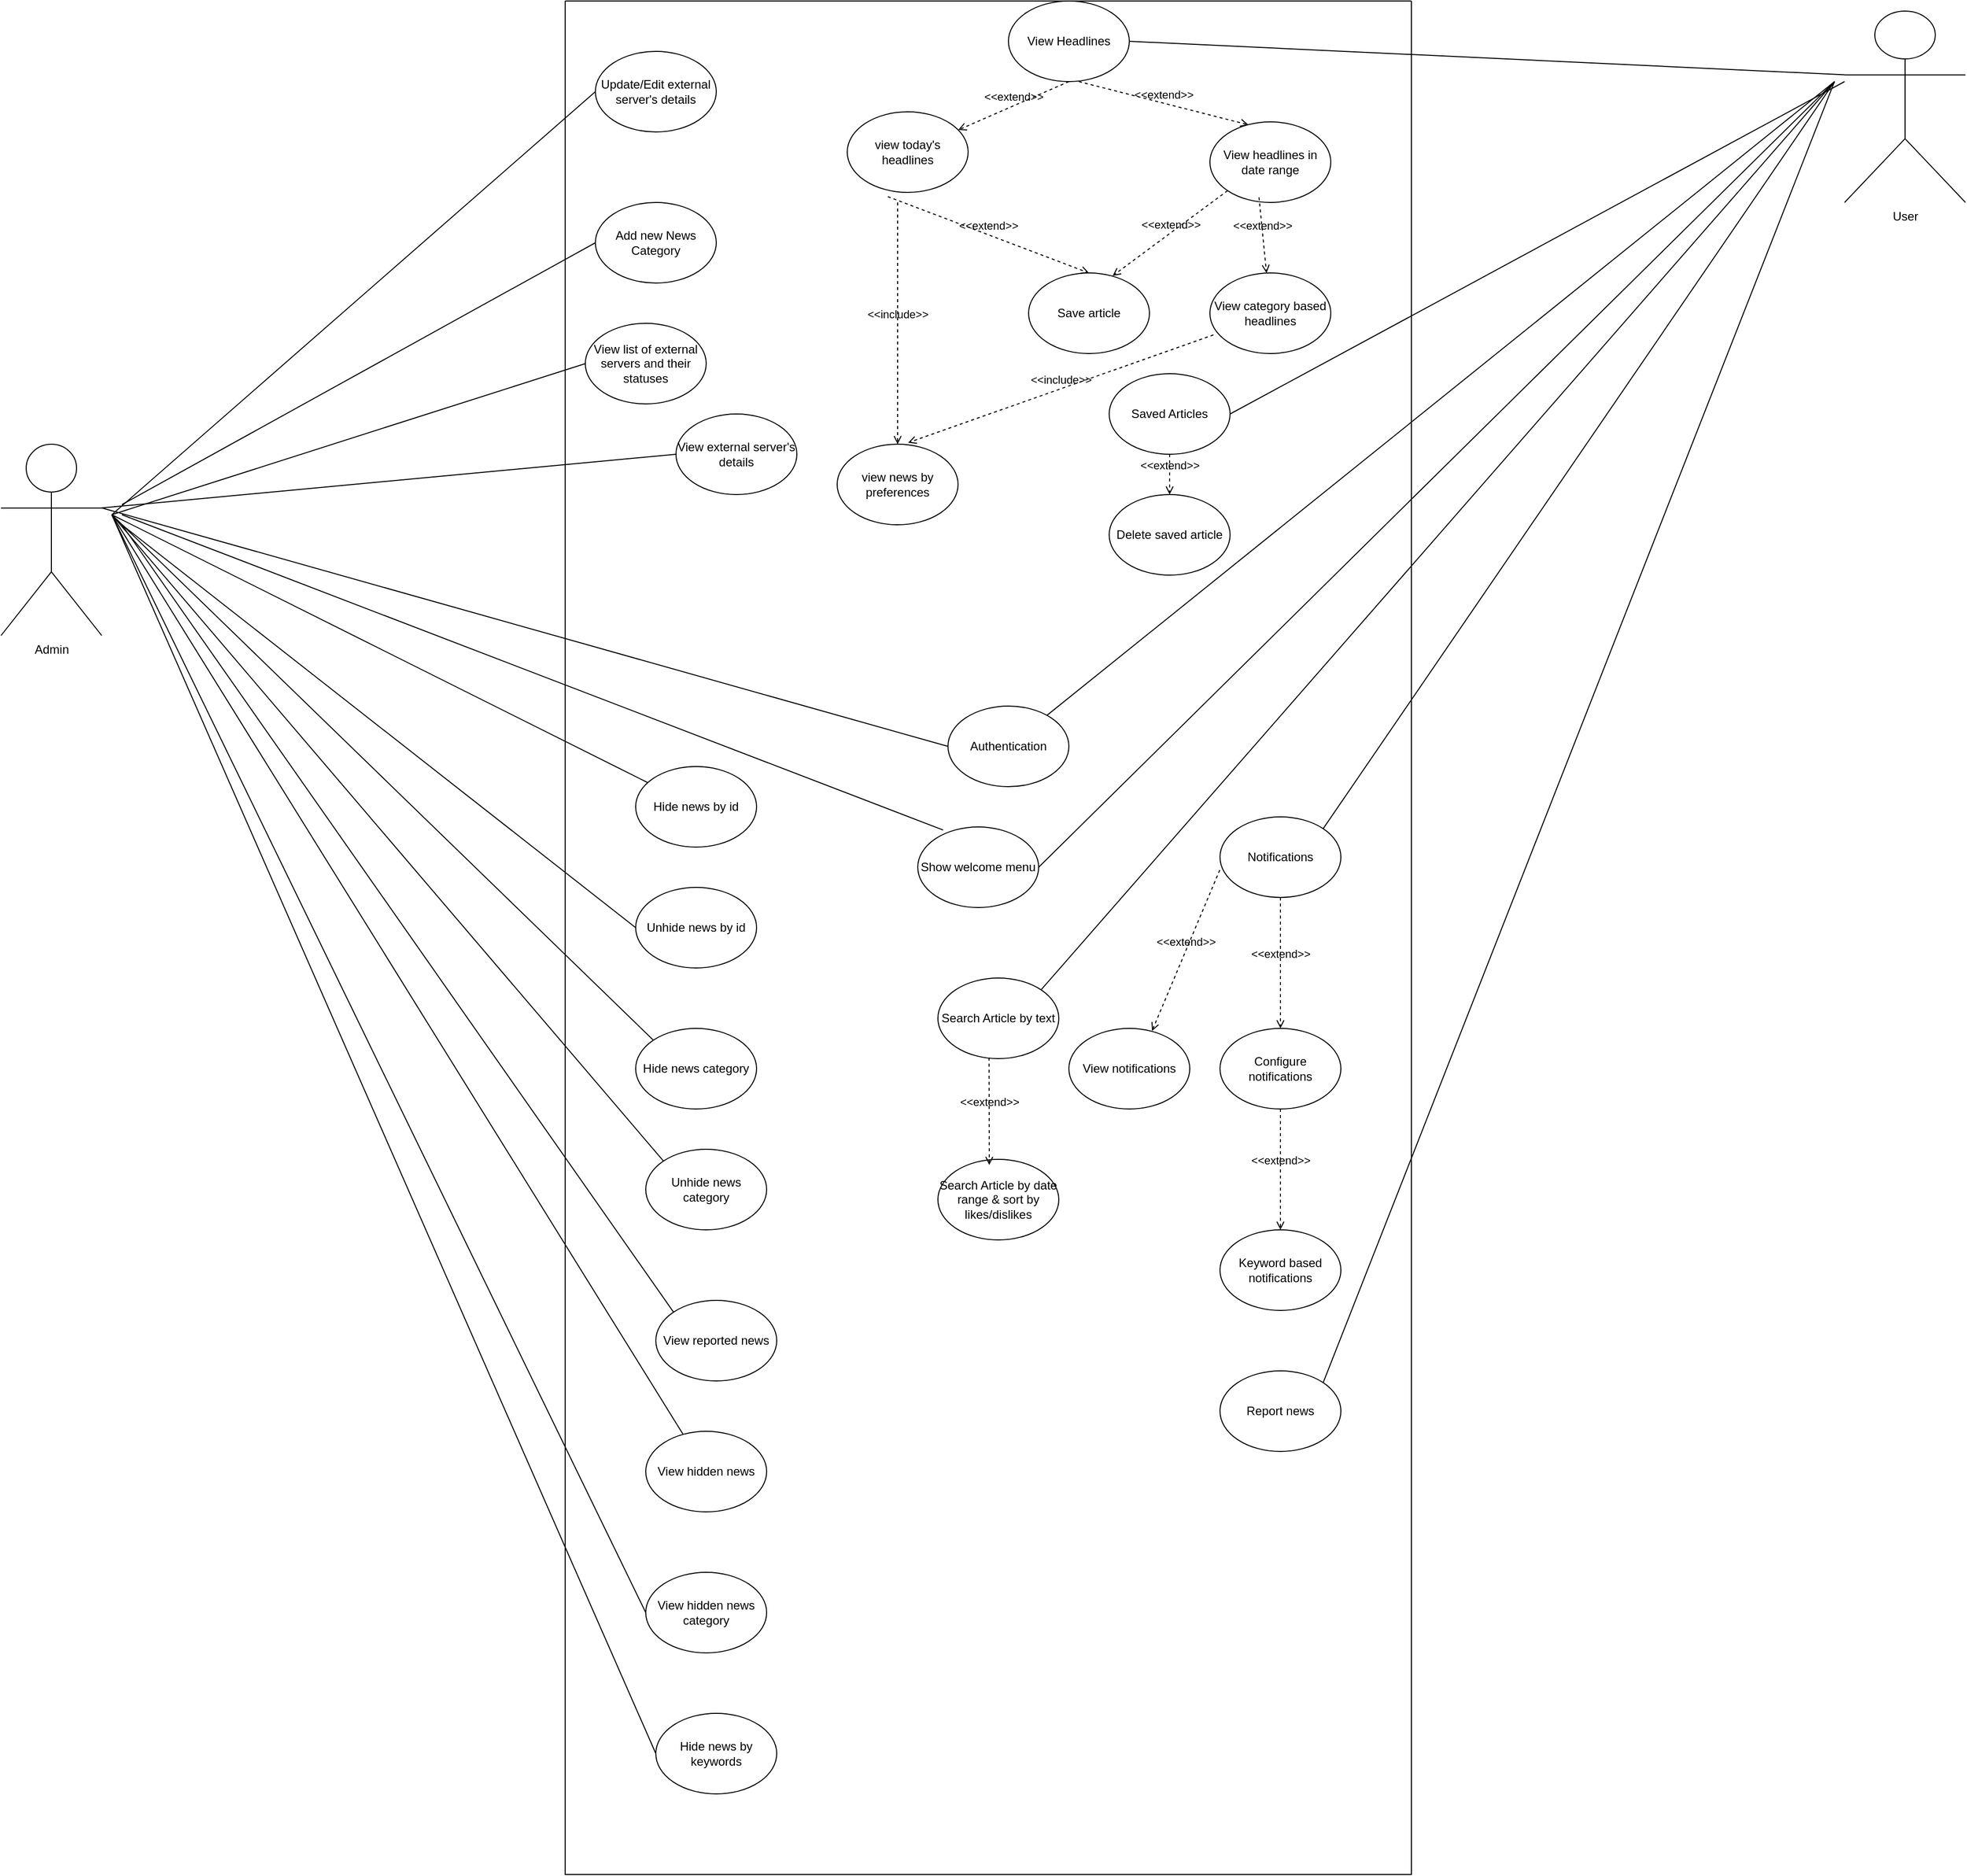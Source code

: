 <mxfile version="26.2.2">
  <diagram name="Page-1" id="zXVLosYKEmhhX3qN9334">
    <mxGraphModel dx="3183" dy="1138" grid="1" gridSize="10" guides="1" tooltips="1" connect="1" arrows="1" fold="1" page="1" pageScale="1" pageWidth="850" pageHeight="1100" math="0" shadow="0">
      <root>
        <mxCell id="0" />
        <mxCell id="1" parent="0" />
        <mxCell id="sbPzY7wyHlohcAFQzD3f-1" value="" style="swimlane;startSize=0;" parent="1" vertex="1">
          <mxGeometry x="200" y="230" width="840" height="1860" as="geometry" />
        </mxCell>
        <mxCell id="sbPzY7wyHlohcAFQzD3f-8" value="View list of external servers and their statuses" style="ellipse;whiteSpace=wrap;html=1;" parent="sbPzY7wyHlohcAFQzD3f-1" vertex="1">
          <mxGeometry x="20" y="320" width="120" height="80" as="geometry" />
        </mxCell>
        <mxCell id="sbPzY7wyHlohcAFQzD3f-9" value="View external server&#39;s details" style="ellipse;whiteSpace=wrap;html=1;" parent="sbPzY7wyHlohcAFQzD3f-1" vertex="1">
          <mxGeometry x="110" y="410" width="120" height="80" as="geometry" />
        </mxCell>
        <mxCell id="sbPzY7wyHlohcAFQzD3f-10" value="Update/Edit external server&#39;s details" style="ellipse;whiteSpace=wrap;html=1;" parent="sbPzY7wyHlohcAFQzD3f-1" vertex="1">
          <mxGeometry x="30" y="50" width="120" height="80" as="geometry" />
        </mxCell>
        <mxCell id="sbPzY7wyHlohcAFQzD3f-11" value="Add new News Category" style="ellipse;whiteSpace=wrap;html=1;" parent="sbPzY7wyHlohcAFQzD3f-1" vertex="1">
          <mxGeometry x="30" y="200" width="120" height="80" as="geometry" />
        </mxCell>
        <mxCell id="sbPzY7wyHlohcAFQzD3f-12" value="Show welcome menu" style="ellipse;whiteSpace=wrap;html=1;" parent="sbPzY7wyHlohcAFQzD3f-1" vertex="1">
          <mxGeometry x="350" y="820" width="120" height="80" as="geometry" />
        </mxCell>
        <mxCell id="sbPzY7wyHlohcAFQzD3f-13" value="View Headlines" style="ellipse;whiteSpace=wrap;html=1;" parent="sbPzY7wyHlohcAFQzD3f-1" vertex="1">
          <mxGeometry x="440" width="120" height="80" as="geometry" />
        </mxCell>
        <mxCell id="sbPzY7wyHlohcAFQzD3f-15" value="view today&#39;s headlines" style="ellipse;whiteSpace=wrap;html=1;" parent="sbPzY7wyHlohcAFQzD3f-1" vertex="1">
          <mxGeometry x="280" y="110" width="120" height="80" as="geometry" />
        </mxCell>
        <mxCell id="sbPzY7wyHlohcAFQzD3f-17" value="View headlines in date range" style="ellipse;whiteSpace=wrap;html=1;" parent="sbPzY7wyHlohcAFQzD3f-1" vertex="1">
          <mxGeometry x="640" y="120" width="120" height="80" as="geometry" />
        </mxCell>
        <mxCell id="sbPzY7wyHlohcAFQzD3f-18" value="View category based headlines" style="ellipse;whiteSpace=wrap;html=1;" parent="sbPzY7wyHlohcAFQzD3f-1" vertex="1">
          <mxGeometry x="640" y="270" width="120" height="80" as="geometry" />
        </mxCell>
        <mxCell id="sbPzY7wyHlohcAFQzD3f-19" value="&amp;lt;&amp;lt;extend&amp;gt;&amp;gt;" style="html=1;verticalAlign=bottom;labelBackgroundColor=none;endArrow=open;endFill=0;dashed=1;rounded=0;exitX=0.5;exitY=1;exitDx=0;exitDy=0;" parent="sbPzY7wyHlohcAFQzD3f-1" source="sbPzY7wyHlohcAFQzD3f-13" target="sbPzY7wyHlohcAFQzD3f-15" edge="1">
          <mxGeometry width="160" relative="1" as="geometry">
            <mxPoint x="320" y="100" as="sourcePoint" />
            <mxPoint x="480" y="100" as="targetPoint" />
          </mxGeometry>
        </mxCell>
        <mxCell id="sbPzY7wyHlohcAFQzD3f-20" value="&amp;lt;&amp;lt;extend&amp;gt;&amp;gt;" style="html=1;verticalAlign=bottom;labelBackgroundColor=none;endArrow=open;endFill=0;dashed=1;rounded=0;entryX=0.32;entryY=0.037;entryDx=0;entryDy=0;entryPerimeter=0;" parent="sbPzY7wyHlohcAFQzD3f-1" target="sbPzY7wyHlohcAFQzD3f-17" edge="1">
          <mxGeometry width="160" relative="1" as="geometry">
            <mxPoint x="510" y="80" as="sourcePoint" />
            <mxPoint x="670" y="80" as="targetPoint" />
          </mxGeometry>
        </mxCell>
        <mxCell id="sbPzY7wyHlohcAFQzD3f-21" value="&amp;lt;&amp;lt;extend&amp;gt;&amp;gt;" style="html=1;verticalAlign=bottom;labelBackgroundColor=none;endArrow=open;endFill=0;dashed=1;rounded=0;exitX=0.406;exitY=0.937;exitDx=0;exitDy=0;exitPerimeter=0;" parent="sbPzY7wyHlohcAFQzD3f-1" source="sbPzY7wyHlohcAFQzD3f-17" target="sbPzY7wyHlohcAFQzD3f-18" edge="1">
          <mxGeometry width="160" relative="1" as="geometry">
            <mxPoint x="350" y="370" as="sourcePoint" />
            <mxPoint x="510" y="370" as="targetPoint" />
          </mxGeometry>
        </mxCell>
        <mxCell id="sbPzY7wyHlohcAFQzD3f-22" value="Save article" style="ellipse;whiteSpace=wrap;html=1;" parent="sbPzY7wyHlohcAFQzD3f-1" vertex="1">
          <mxGeometry x="460" y="270" width="120" height="80" as="geometry" />
        </mxCell>
        <mxCell id="sbPzY7wyHlohcAFQzD3f-23" value="Delete saved article" style="ellipse;whiteSpace=wrap;html=1;" parent="sbPzY7wyHlohcAFQzD3f-1" vertex="1">
          <mxGeometry x="540" y="490" width="120" height="80" as="geometry" />
        </mxCell>
        <mxCell id="sbPzY7wyHlohcAFQzD3f-24" value="Search Article by text" style="ellipse;whiteSpace=wrap;html=1;" parent="sbPzY7wyHlohcAFQzD3f-1" vertex="1">
          <mxGeometry x="370" y="970" width="120" height="80" as="geometry" />
        </mxCell>
        <mxCell id="sbPzY7wyHlohcAFQzD3f-25" value="Search Article by date range &amp;amp; sort by likes/dislikes" style="ellipse;whiteSpace=wrap;html=1;" parent="sbPzY7wyHlohcAFQzD3f-1" vertex="1">
          <mxGeometry x="370" y="1150" width="120" height="80" as="geometry" />
        </mxCell>
        <mxCell id="sbPzY7wyHlohcAFQzD3f-26" value="View notifications" style="ellipse;whiteSpace=wrap;html=1;" parent="sbPzY7wyHlohcAFQzD3f-1" vertex="1">
          <mxGeometry x="500" y="1020" width="120" height="80" as="geometry" />
        </mxCell>
        <mxCell id="sbPzY7wyHlohcAFQzD3f-27" value="&amp;lt;&amp;lt;extend&amp;gt;&amp;gt;" style="html=1;verticalAlign=bottom;labelBackgroundColor=none;endArrow=open;endFill=0;dashed=1;rounded=0;exitX=0.423;exitY=0.987;exitDx=0;exitDy=0;exitPerimeter=0;entryX=0.425;entryY=0.07;entryDx=0;entryDy=0;entryPerimeter=0;" parent="sbPzY7wyHlohcAFQzD3f-1" source="sbPzY7wyHlohcAFQzD3f-24" target="sbPzY7wyHlohcAFQzD3f-25" edge="1">
          <mxGeometry width="160" relative="1" as="geometry">
            <mxPoint x="550" y="630" as="sourcePoint" />
            <mxPoint x="710" y="630" as="targetPoint" />
          </mxGeometry>
        </mxCell>
        <mxCell id="sbPzY7wyHlohcAFQzD3f-28" value="Configure notifications" style="ellipse;whiteSpace=wrap;html=1;" parent="sbPzY7wyHlohcAFQzD3f-1" vertex="1">
          <mxGeometry x="650" y="1020" width="120" height="80" as="geometry" />
        </mxCell>
        <mxCell id="sbPzY7wyHlohcAFQzD3f-29" value="Keyword based notifications" style="ellipse;whiteSpace=wrap;html=1;" parent="sbPzY7wyHlohcAFQzD3f-1" vertex="1">
          <mxGeometry x="650" y="1220" width="120" height="80" as="geometry" />
        </mxCell>
        <mxCell id="sbPzY7wyHlohcAFQzD3f-30" value="&amp;lt;&amp;lt;extend&amp;gt;&amp;gt;" style="html=1;verticalAlign=bottom;labelBackgroundColor=none;endArrow=open;endFill=0;dashed=1;rounded=0;exitX=0.5;exitY=1;exitDx=0;exitDy=0;entryX=0.5;entryY=0;entryDx=0;entryDy=0;" parent="sbPzY7wyHlohcAFQzD3f-1" source="sbPzY7wyHlohcAFQzD3f-28" target="sbPzY7wyHlohcAFQzD3f-29" edge="1">
          <mxGeometry width="160" relative="1" as="geometry">
            <mxPoint x="450" y="990" as="sourcePoint" />
            <mxPoint x="610" y="990" as="targetPoint" />
          </mxGeometry>
        </mxCell>
        <mxCell id="sbPzY7wyHlohcAFQzD3f-32" value="&amp;lt;&amp;lt;extend&amp;gt;&amp;gt;" style="html=1;verticalAlign=bottom;labelBackgroundColor=none;endArrow=open;endFill=0;dashed=1;rounded=0;exitX=0.336;exitY=1.053;exitDx=0;exitDy=0;exitPerimeter=0;entryX=0.5;entryY=0;entryDx=0;entryDy=0;" parent="sbPzY7wyHlohcAFQzD3f-1" source="sbPzY7wyHlohcAFQzD3f-15" target="sbPzY7wyHlohcAFQzD3f-22" edge="1">
          <mxGeometry width="160" relative="1" as="geometry">
            <mxPoint x="400" y="230" as="sourcePoint" />
            <mxPoint x="560" y="230" as="targetPoint" />
          </mxGeometry>
        </mxCell>
        <mxCell id="sbPzY7wyHlohcAFQzD3f-33" value="&amp;lt;&amp;lt;extend&amp;gt;&amp;gt;" style="html=1;verticalAlign=bottom;labelBackgroundColor=none;endArrow=open;endFill=0;dashed=1;rounded=0;exitX=0;exitY=1;exitDx=0;exitDy=0;entryX=0.695;entryY=0.036;entryDx=0;entryDy=0;entryPerimeter=0;" parent="sbPzY7wyHlohcAFQzD3f-1" source="sbPzY7wyHlohcAFQzD3f-17" target="sbPzY7wyHlohcAFQzD3f-22" edge="1">
          <mxGeometry width="160" relative="1" as="geometry">
            <mxPoint x="550" y="230" as="sourcePoint" />
            <mxPoint x="710" y="230" as="targetPoint" />
          </mxGeometry>
        </mxCell>
        <mxCell id="sbPzY7wyHlohcAFQzD3f-34" value="Saved Articles" style="ellipse;whiteSpace=wrap;html=1;" parent="sbPzY7wyHlohcAFQzD3f-1" vertex="1">
          <mxGeometry x="540" y="370" width="120" height="80" as="geometry" />
        </mxCell>
        <mxCell id="sbPzY7wyHlohcAFQzD3f-35" value="&amp;lt;&amp;lt;extend&amp;gt;&amp;gt;" style="html=1;verticalAlign=bottom;labelBackgroundColor=none;endArrow=open;endFill=0;dashed=1;rounded=0;exitX=0.5;exitY=1;exitDx=0;exitDy=0;entryX=0.5;entryY=0;entryDx=0;entryDy=0;" parent="sbPzY7wyHlohcAFQzD3f-1" source="sbPzY7wyHlohcAFQzD3f-34" target="sbPzY7wyHlohcAFQzD3f-23" edge="1">
          <mxGeometry width="160" relative="1" as="geometry">
            <mxPoint x="570" y="470" as="sourcePoint" />
            <mxPoint x="730" y="470" as="targetPoint" />
          </mxGeometry>
        </mxCell>
        <mxCell id="sbPzY7wyHlohcAFQzD3f-36" value="Authentication" style="ellipse;whiteSpace=wrap;html=1;" parent="sbPzY7wyHlohcAFQzD3f-1" vertex="1">
          <mxGeometry x="380" y="700" width="120" height="80" as="geometry" />
        </mxCell>
        <mxCell id="sbPzY7wyHlohcAFQzD3f-38" value="Notifications" style="ellipse;whiteSpace=wrap;html=1;" parent="sbPzY7wyHlohcAFQzD3f-1" vertex="1">
          <mxGeometry x="650" y="810" width="120" height="80" as="geometry" />
        </mxCell>
        <mxCell id="sbPzY7wyHlohcAFQzD3f-39" value="&amp;lt;&amp;lt;extend&amp;gt;&amp;gt;" style="html=1;verticalAlign=bottom;labelBackgroundColor=none;endArrow=open;endFill=0;dashed=1;rounded=0;exitX=0.5;exitY=1;exitDx=0;exitDy=0;entryX=0.5;entryY=0;entryDx=0;entryDy=0;" parent="sbPzY7wyHlohcAFQzD3f-1" source="sbPzY7wyHlohcAFQzD3f-38" target="sbPzY7wyHlohcAFQzD3f-28" edge="1">
          <mxGeometry width="160" relative="1" as="geometry">
            <mxPoint x="650" y="790" as="sourcePoint" />
            <mxPoint x="810" y="790" as="targetPoint" />
          </mxGeometry>
        </mxCell>
        <mxCell id="sbPzY7wyHlohcAFQzD3f-40" value="&amp;lt;&amp;lt;extend&amp;gt;&amp;gt;" style="html=1;verticalAlign=bottom;labelBackgroundColor=none;endArrow=open;endFill=0;dashed=1;rounded=0;exitX=-0.002;exitY=0.66;exitDx=0;exitDy=0;exitPerimeter=0;entryX=0.688;entryY=0.031;entryDx=0;entryDy=0;entryPerimeter=0;" parent="sbPzY7wyHlohcAFQzD3f-1" source="sbPzY7wyHlohcAFQzD3f-38" target="sbPzY7wyHlohcAFQzD3f-26" edge="1">
          <mxGeometry width="160" relative="1" as="geometry">
            <mxPoint x="500" y="890" as="sourcePoint" />
            <mxPoint x="660" y="890" as="targetPoint" />
          </mxGeometry>
        </mxCell>
        <mxCell id="c1OnTpb9Ci8NOGxKPHOM-1" value="Hide news by id" style="ellipse;whiteSpace=wrap;html=1;" vertex="1" parent="sbPzY7wyHlohcAFQzD3f-1">
          <mxGeometry x="70" y="760" width="120" height="80" as="geometry" />
        </mxCell>
        <mxCell id="c1OnTpb9Ci8NOGxKPHOM-3" value="Unhide news by id" style="ellipse;whiteSpace=wrap;html=1;" vertex="1" parent="sbPzY7wyHlohcAFQzD3f-1">
          <mxGeometry x="70" y="880" width="120" height="80" as="geometry" />
        </mxCell>
        <mxCell id="c1OnTpb9Ci8NOGxKPHOM-4" value="Hide news category" style="ellipse;whiteSpace=wrap;html=1;" vertex="1" parent="sbPzY7wyHlohcAFQzD3f-1">
          <mxGeometry x="70" y="1020" width="120" height="80" as="geometry" />
        </mxCell>
        <mxCell id="c1OnTpb9Ci8NOGxKPHOM-5" value="Unhide news category&lt;span style=&quot;color: rgba(0, 0, 0, 0); font-family: monospace; font-size: 0px; text-align: start; text-wrap-mode: nowrap;&quot;&gt;%3CmxGraphModel%3E%3Croot%3E%3CmxCell%20id%3D%220%22%2F%3E%3CmxCell%20id%3D%221%22%20parent%3D%220%22%2F%3E%3CmxCell%20id%3D%222%22%20value%3D%22Hide%20news%20category%22%20style%3D%22ellipse%3BwhiteSpace%3Dwrap%3Bhtml%3D1%3B%22%20vertex%3D%221%22%20parent%3D%221%22%3E%3CmxGeometry%20x%3D%22280%22%20y%3D%22890%22%20width%3D%22120%22%20height%3D%2280%22%20as%3D%22geometry%22%2F%3E%3C%2FmxCell%3E%3C%2Froot%3E%3C%2FmxGraphModel%3E&lt;/span&gt;&lt;span style=&quot;color: rgba(0, 0, 0, 0); font-family: monospace; font-size: 0px; text-align: start; text-wrap-mode: nowrap;&quot;&gt;%3CmxGraphModel%3E%3Croot%3E%3CmxCell%20id%3D%220%22%2F%3E%3CmxCell%20id%3D%221%22%20parent%3D%220%22%2F%3E%3CmxCell%20id%3D%222%22%20value%3D%22Hide%20news%20category%22%20style%3D%22ellipse%3BwhiteSpace%3Dwrap%3Bhtml%3D1%3B%22%20vertex%3D%221%22%20parent%3D%221%22%3E%3CmxGeometry%20x%3D%22280%22%20y%3D%22890%22%20width%3D%22120%22%20height%3D%2280%22%20as%3D%22geometry%22%2F%3E%3C%2FmxCell%3E%3C%2Froot%3E%3C%2FmxGraphModel%3E&lt;/span&gt;" style="ellipse;whiteSpace=wrap;html=1;" vertex="1" parent="sbPzY7wyHlohcAFQzD3f-1">
          <mxGeometry x="80" y="1140" width="120" height="80" as="geometry" />
        </mxCell>
        <mxCell id="c1OnTpb9Ci8NOGxKPHOM-6" value="View reported news" style="ellipse;whiteSpace=wrap;html=1;" vertex="1" parent="sbPzY7wyHlohcAFQzD3f-1">
          <mxGeometry x="90" y="1290" width="120" height="80" as="geometry" />
        </mxCell>
        <mxCell id="c1OnTpb9Ci8NOGxKPHOM-7" value="View hidden news" style="ellipse;whiteSpace=wrap;html=1;" vertex="1" parent="sbPzY7wyHlohcAFQzD3f-1">
          <mxGeometry x="80" y="1420" width="120" height="80" as="geometry" />
        </mxCell>
        <mxCell id="c1OnTpb9Ci8NOGxKPHOM-8" value="View hidden news category" style="ellipse;whiteSpace=wrap;html=1;" vertex="1" parent="sbPzY7wyHlohcAFQzD3f-1">
          <mxGeometry x="80" y="1560" width="120" height="80" as="geometry" />
        </mxCell>
        <mxCell id="c1OnTpb9Ci8NOGxKPHOM-9" value="Hide news by keywords" style="ellipse;whiteSpace=wrap;html=1;" vertex="1" parent="sbPzY7wyHlohcAFQzD3f-1">
          <mxGeometry x="90" y="1700" width="120" height="80" as="geometry" />
        </mxCell>
        <mxCell id="c1OnTpb9Ci8NOGxKPHOM-11" value="view news by preferences" style="ellipse;whiteSpace=wrap;html=1;" vertex="1" parent="sbPzY7wyHlohcAFQzD3f-1">
          <mxGeometry x="270" y="440" width="120" height="80" as="geometry" />
        </mxCell>
        <mxCell id="c1OnTpb9Ci8NOGxKPHOM-13" value="&amp;lt;&amp;lt;include&amp;gt;&amp;gt;" style="html=1;verticalAlign=bottom;labelBackgroundColor=none;endArrow=open;endFill=0;dashed=1;rounded=0;exitX=0.029;exitY=0.769;exitDx=0;exitDy=0;exitPerimeter=0;entryX=0.587;entryY=-0.019;entryDx=0;entryDy=0;entryPerimeter=0;" edge="1" parent="sbPzY7wyHlohcAFQzD3f-1" source="sbPzY7wyHlohcAFQzD3f-18" target="c1OnTpb9Ci8NOGxKPHOM-11">
          <mxGeometry width="160" relative="1" as="geometry">
            <mxPoint x="340" y="214" as="sourcePoint" />
            <mxPoint x="349" y="470" as="targetPoint" />
          </mxGeometry>
        </mxCell>
        <mxCell id="c1OnTpb9Ci8NOGxKPHOM-22" value="Report news" style="ellipse;whiteSpace=wrap;html=1;" vertex="1" parent="sbPzY7wyHlohcAFQzD3f-1">
          <mxGeometry x="650" y="1360" width="120" height="80" as="geometry" />
        </mxCell>
        <object label="Admin" Admin="" id="sbPzY7wyHlohcAFQzD3f-3">
          <mxCell style="shape=umlActor;verticalLabelPosition=bottom;verticalAlign=top;html=1;outlineConnect=0;" parent="1" vertex="1">
            <mxGeometry x="-360" y="670" width="100" height="190" as="geometry" />
          </mxCell>
        </object>
        <mxCell id="sbPzY7wyHlohcAFQzD3f-41" value="User" style="shape=umlActor;verticalLabelPosition=bottom;verticalAlign=top;html=1;outlineConnect=0;" parent="1" vertex="1">
          <mxGeometry x="1470" y="240" width="120" height="190" as="geometry" />
        </mxCell>
        <mxCell id="sbPzY7wyHlohcAFQzD3f-44" value="" style="endArrow=none;html=1;rounded=0;entryX=0;entryY=0.5;entryDx=0;entryDy=0;exitX=1;exitY=0.333;exitDx=0;exitDy=0;exitPerimeter=0;" parent="1" source="sbPzY7wyHlohcAFQzD3f-3" target="sbPzY7wyHlohcAFQzD3f-36" edge="1">
          <mxGeometry width="50" height="50" relative="1" as="geometry">
            <mxPoint x="20" y="400" as="sourcePoint" />
            <mxPoint x="70" y="350" as="targetPoint" />
          </mxGeometry>
        </mxCell>
        <mxCell id="sbPzY7wyHlohcAFQzD3f-45" value="" style="endArrow=none;html=1;rounded=0;entryX=0;entryY=0.5;entryDx=0;entryDy=0;" parent="1" target="sbPzY7wyHlohcAFQzD3f-10" edge="1">
          <mxGeometry width="50" height="50" relative="1" as="geometry">
            <mxPoint x="-250" y="740" as="sourcePoint" />
            <mxPoint x="50" y="360" as="targetPoint" />
          </mxGeometry>
        </mxCell>
        <mxCell id="sbPzY7wyHlohcAFQzD3f-46" value="" style="endArrow=none;html=1;rounded=0;entryX=0;entryY=0.5;entryDx=0;entryDy=0;" parent="1" target="sbPzY7wyHlohcAFQzD3f-11" edge="1">
          <mxGeometry width="50" height="50" relative="1" as="geometry">
            <mxPoint x="-240" y="730" as="sourcePoint" />
            <mxPoint x="50" y="360" as="targetPoint" />
          </mxGeometry>
        </mxCell>
        <mxCell id="sbPzY7wyHlohcAFQzD3f-47" value="" style="endArrow=none;html=1;rounded=0;entryX=0;entryY=0.5;entryDx=0;entryDy=0;" parent="1" target="sbPzY7wyHlohcAFQzD3f-8" edge="1">
          <mxGeometry width="50" height="50" relative="1" as="geometry">
            <mxPoint x="-250" y="740" as="sourcePoint" />
            <mxPoint x="100" y="360" as="targetPoint" />
          </mxGeometry>
        </mxCell>
        <mxCell id="sbPzY7wyHlohcAFQzD3f-48" value="" style="endArrow=none;html=1;rounded=0;entryX=0;entryY=0.5;entryDx=0;entryDy=0;exitX=1;exitY=0.333;exitDx=0;exitDy=0;exitPerimeter=0;" parent="1" source="sbPzY7wyHlohcAFQzD3f-3" target="sbPzY7wyHlohcAFQzD3f-9" edge="1">
          <mxGeometry width="50" height="50" relative="1" as="geometry">
            <mxPoint x="60" y="490" as="sourcePoint" />
            <mxPoint x="110" y="440" as="targetPoint" />
          </mxGeometry>
        </mxCell>
        <mxCell id="sbPzY7wyHlohcAFQzD3f-49" value="" style="endArrow=none;html=1;rounded=0;entryX=0.21;entryY=0.038;entryDx=0;entryDy=0;entryPerimeter=0;" parent="1" target="sbPzY7wyHlohcAFQzD3f-12" edge="1">
          <mxGeometry width="50" height="50" relative="1" as="geometry">
            <mxPoint x="-240" y="740" as="sourcePoint" />
            <mxPoint x="90" y="630" as="targetPoint" />
          </mxGeometry>
        </mxCell>
        <mxCell id="sbPzY7wyHlohcAFQzD3f-50" value="" style="endArrow=none;html=1;rounded=0;entryX=0;entryY=0.333;entryDx=0;entryDy=0;entryPerimeter=0;exitX=1;exitY=0.5;exitDx=0;exitDy=0;" parent="1" source="sbPzY7wyHlohcAFQzD3f-13" target="sbPzY7wyHlohcAFQzD3f-41" edge="1">
          <mxGeometry width="50" height="50" relative="1" as="geometry">
            <mxPoint x="1180" y="460" as="sourcePoint" />
            <mxPoint x="1230" y="410" as="targetPoint" />
          </mxGeometry>
        </mxCell>
        <mxCell id="sbPzY7wyHlohcAFQzD3f-51" value="" style="endArrow=none;html=1;rounded=0;exitX=1;exitY=0.5;exitDx=0;exitDy=0;" parent="1" source="sbPzY7wyHlohcAFQzD3f-34" edge="1">
          <mxGeometry width="50" height="50" relative="1" as="geometry">
            <mxPoint x="1190" y="410" as="sourcePoint" />
            <mxPoint x="1470" y="310" as="targetPoint" />
          </mxGeometry>
        </mxCell>
        <mxCell id="sbPzY7wyHlohcAFQzD3f-53" value="" style="endArrow=none;html=1;rounded=0;" parent="1" source="sbPzY7wyHlohcAFQzD3f-36" edge="1">
          <mxGeometry width="50" height="50" relative="1" as="geometry">
            <mxPoint x="990" y="720" as="sourcePoint" />
            <mxPoint x="1460" y="310" as="targetPoint" />
          </mxGeometry>
        </mxCell>
        <mxCell id="sbPzY7wyHlohcAFQzD3f-55" value="" style="endArrow=none;html=1;rounded=0;exitX=1;exitY=0;exitDx=0;exitDy=0;" parent="1" source="sbPzY7wyHlohcAFQzD3f-24" edge="1">
          <mxGeometry width="50" height="50" relative="1" as="geometry">
            <mxPoint x="990" y="710" as="sourcePoint" />
            <mxPoint x="1460" y="310" as="targetPoint" />
          </mxGeometry>
        </mxCell>
        <mxCell id="sbPzY7wyHlohcAFQzD3f-56" value="" style="endArrow=none;html=1;rounded=0;exitX=1;exitY=0.5;exitDx=0;exitDy=0;" parent="1" source="sbPzY7wyHlohcAFQzD3f-12" edge="1">
          <mxGeometry width="50" height="50" relative="1" as="geometry">
            <mxPoint x="1230" y="740" as="sourcePoint" />
            <mxPoint x="1460" y="310" as="targetPoint" />
          </mxGeometry>
        </mxCell>
        <mxCell id="sbPzY7wyHlohcAFQzD3f-57" value="" style="endArrow=none;html=1;rounded=0;exitX=1;exitY=0;exitDx=0;exitDy=0;" parent="1" source="sbPzY7wyHlohcAFQzD3f-38" edge="1">
          <mxGeometry width="50" height="50" relative="1" as="geometry">
            <mxPoint x="1070" y="710" as="sourcePoint" />
            <mxPoint x="1460" y="310" as="targetPoint" />
          </mxGeometry>
        </mxCell>
        <mxCell id="c1OnTpb9Ci8NOGxKPHOM-12" value="&amp;lt;&amp;lt;include&amp;gt;&amp;gt;" style="html=1;verticalAlign=bottom;labelBackgroundColor=none;endArrow=open;endFill=0;dashed=1;rounded=0;" edge="1" parent="1" target="c1OnTpb9Ci8NOGxKPHOM-11">
          <mxGeometry width="160" relative="1" as="geometry">
            <mxPoint x="530" y="430" as="sourcePoint" />
            <mxPoint x="730" y="330" as="targetPoint" />
          </mxGeometry>
        </mxCell>
        <mxCell id="c1OnTpb9Ci8NOGxKPHOM-14" value="" style="endArrow=none;html=1;rounded=0;" edge="1" parent="1" target="c1OnTpb9Ci8NOGxKPHOM-1">
          <mxGeometry width="50" height="50" relative="1" as="geometry">
            <mxPoint x="-250" y="740" as="sourcePoint" />
            <mxPoint x="-20" y="1060" as="targetPoint" />
          </mxGeometry>
        </mxCell>
        <mxCell id="c1OnTpb9Ci8NOGxKPHOM-15" value="" style="endArrow=none;html=1;rounded=0;entryX=0;entryY=0.5;entryDx=0;entryDy=0;" edge="1" parent="1" target="c1OnTpb9Ci8NOGxKPHOM-3">
          <mxGeometry width="50" height="50" relative="1" as="geometry">
            <mxPoint x="-240" y="750" as="sourcePoint" />
            <mxPoint x="70" y="1040" as="targetPoint" />
          </mxGeometry>
        </mxCell>
        <mxCell id="c1OnTpb9Ci8NOGxKPHOM-16" value="" style="endArrow=none;html=1;rounded=0;entryX=0;entryY=0;entryDx=0;entryDy=0;" edge="1" parent="1" target="c1OnTpb9Ci8NOGxKPHOM-4">
          <mxGeometry width="50" height="50" relative="1" as="geometry">
            <mxPoint x="-250" y="740" as="sourcePoint" />
            <mxPoint x="10" y="1190" as="targetPoint" />
          </mxGeometry>
        </mxCell>
        <mxCell id="c1OnTpb9Ci8NOGxKPHOM-17" value="" style="endArrow=none;html=1;rounded=0;entryX=0;entryY=0;entryDx=0;entryDy=0;" edge="1" parent="1" target="c1OnTpb9Ci8NOGxKPHOM-5">
          <mxGeometry width="50" height="50" relative="1" as="geometry">
            <mxPoint x="-250" y="740" as="sourcePoint" />
            <mxPoint x="40" y="1150" as="targetPoint" />
          </mxGeometry>
        </mxCell>
        <mxCell id="c1OnTpb9Ci8NOGxKPHOM-18" value="" style="endArrow=none;html=1;rounded=0;entryX=0;entryY=0;entryDx=0;entryDy=0;" edge="1" parent="1" target="c1OnTpb9Ci8NOGxKPHOM-6">
          <mxGeometry width="50" height="50" relative="1" as="geometry">
            <mxPoint x="-240" y="750" as="sourcePoint" />
            <mxPoint x="30" y="1390" as="targetPoint" />
          </mxGeometry>
        </mxCell>
        <mxCell id="c1OnTpb9Ci8NOGxKPHOM-19" value="" style="endArrow=none;html=1;rounded=0;" edge="1" parent="1" target="c1OnTpb9Ci8NOGxKPHOM-7">
          <mxGeometry width="50" height="50" relative="1" as="geometry">
            <mxPoint x="-250" y="740" as="sourcePoint" />
            <mxPoint x="-100" y="1350" as="targetPoint" />
          </mxGeometry>
        </mxCell>
        <mxCell id="c1OnTpb9Ci8NOGxKPHOM-20" value="" style="endArrow=none;html=1;rounded=0;entryX=0;entryY=0.5;entryDx=0;entryDy=0;" edge="1" parent="1" target="c1OnTpb9Ci8NOGxKPHOM-8">
          <mxGeometry width="50" height="50" relative="1" as="geometry">
            <mxPoint x="-250" y="740" as="sourcePoint" />
            <mxPoint x="-160" y="1680" as="targetPoint" />
          </mxGeometry>
        </mxCell>
        <mxCell id="c1OnTpb9Ci8NOGxKPHOM-21" value="" style="endArrow=none;html=1;rounded=0;entryX=0;entryY=0.5;entryDx=0;entryDy=0;" edge="1" parent="1" target="c1OnTpb9Ci8NOGxKPHOM-9">
          <mxGeometry width="50" height="50" relative="1" as="geometry">
            <mxPoint x="-250" y="740" as="sourcePoint" />
            <mxPoint x="-50" y="1770" as="targetPoint" />
          </mxGeometry>
        </mxCell>
        <mxCell id="c1OnTpb9Ci8NOGxKPHOM-23" value="" style="endArrow=none;html=1;rounded=0;exitX=1;exitY=0;exitDx=0;exitDy=0;" edge="1" parent="1" source="c1OnTpb9Ci8NOGxKPHOM-22">
          <mxGeometry width="50" height="50" relative="1" as="geometry">
            <mxPoint x="1290" y="1040" as="sourcePoint" />
            <mxPoint x="1460" y="310" as="targetPoint" />
          </mxGeometry>
        </mxCell>
      </root>
    </mxGraphModel>
  </diagram>
</mxfile>

